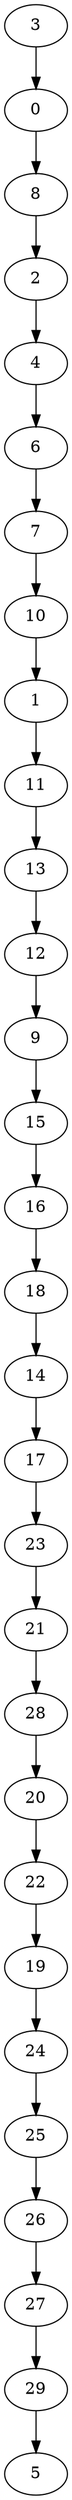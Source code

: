 digraph Geografico_nodes_30_distanciaMax_5_DFS_I_5 {
5;
0;
2;
3;
6;
7;
8;
9;
10;
15;
16;
19;
24;
25;
27;
29;
18;
26;
1;
4;
20;
22;
23;
14;
17;
21;
11;
12;
13;
28;
0 -> 8;
1 -> 11;
2 -> 4;
3 -> 0;
4 -> 6;
6 -> 7;
7 -> 10;
8 -> 2;
9 -> 15;
10 -> 1;
11 -> 13;
12 -> 9;
13 -> 12;
14 -> 17;
15 -> 16;
16 -> 18;
17 -> 23;
18 -> 14;
19 -> 24;
20 -> 22;
21 -> 28;
22 -> 19;
23 -> 21;
24 -> 25;
25 -> 26;
26 -> 27;
27 -> 29;
28 -> 20;
29 -> 5;
}
